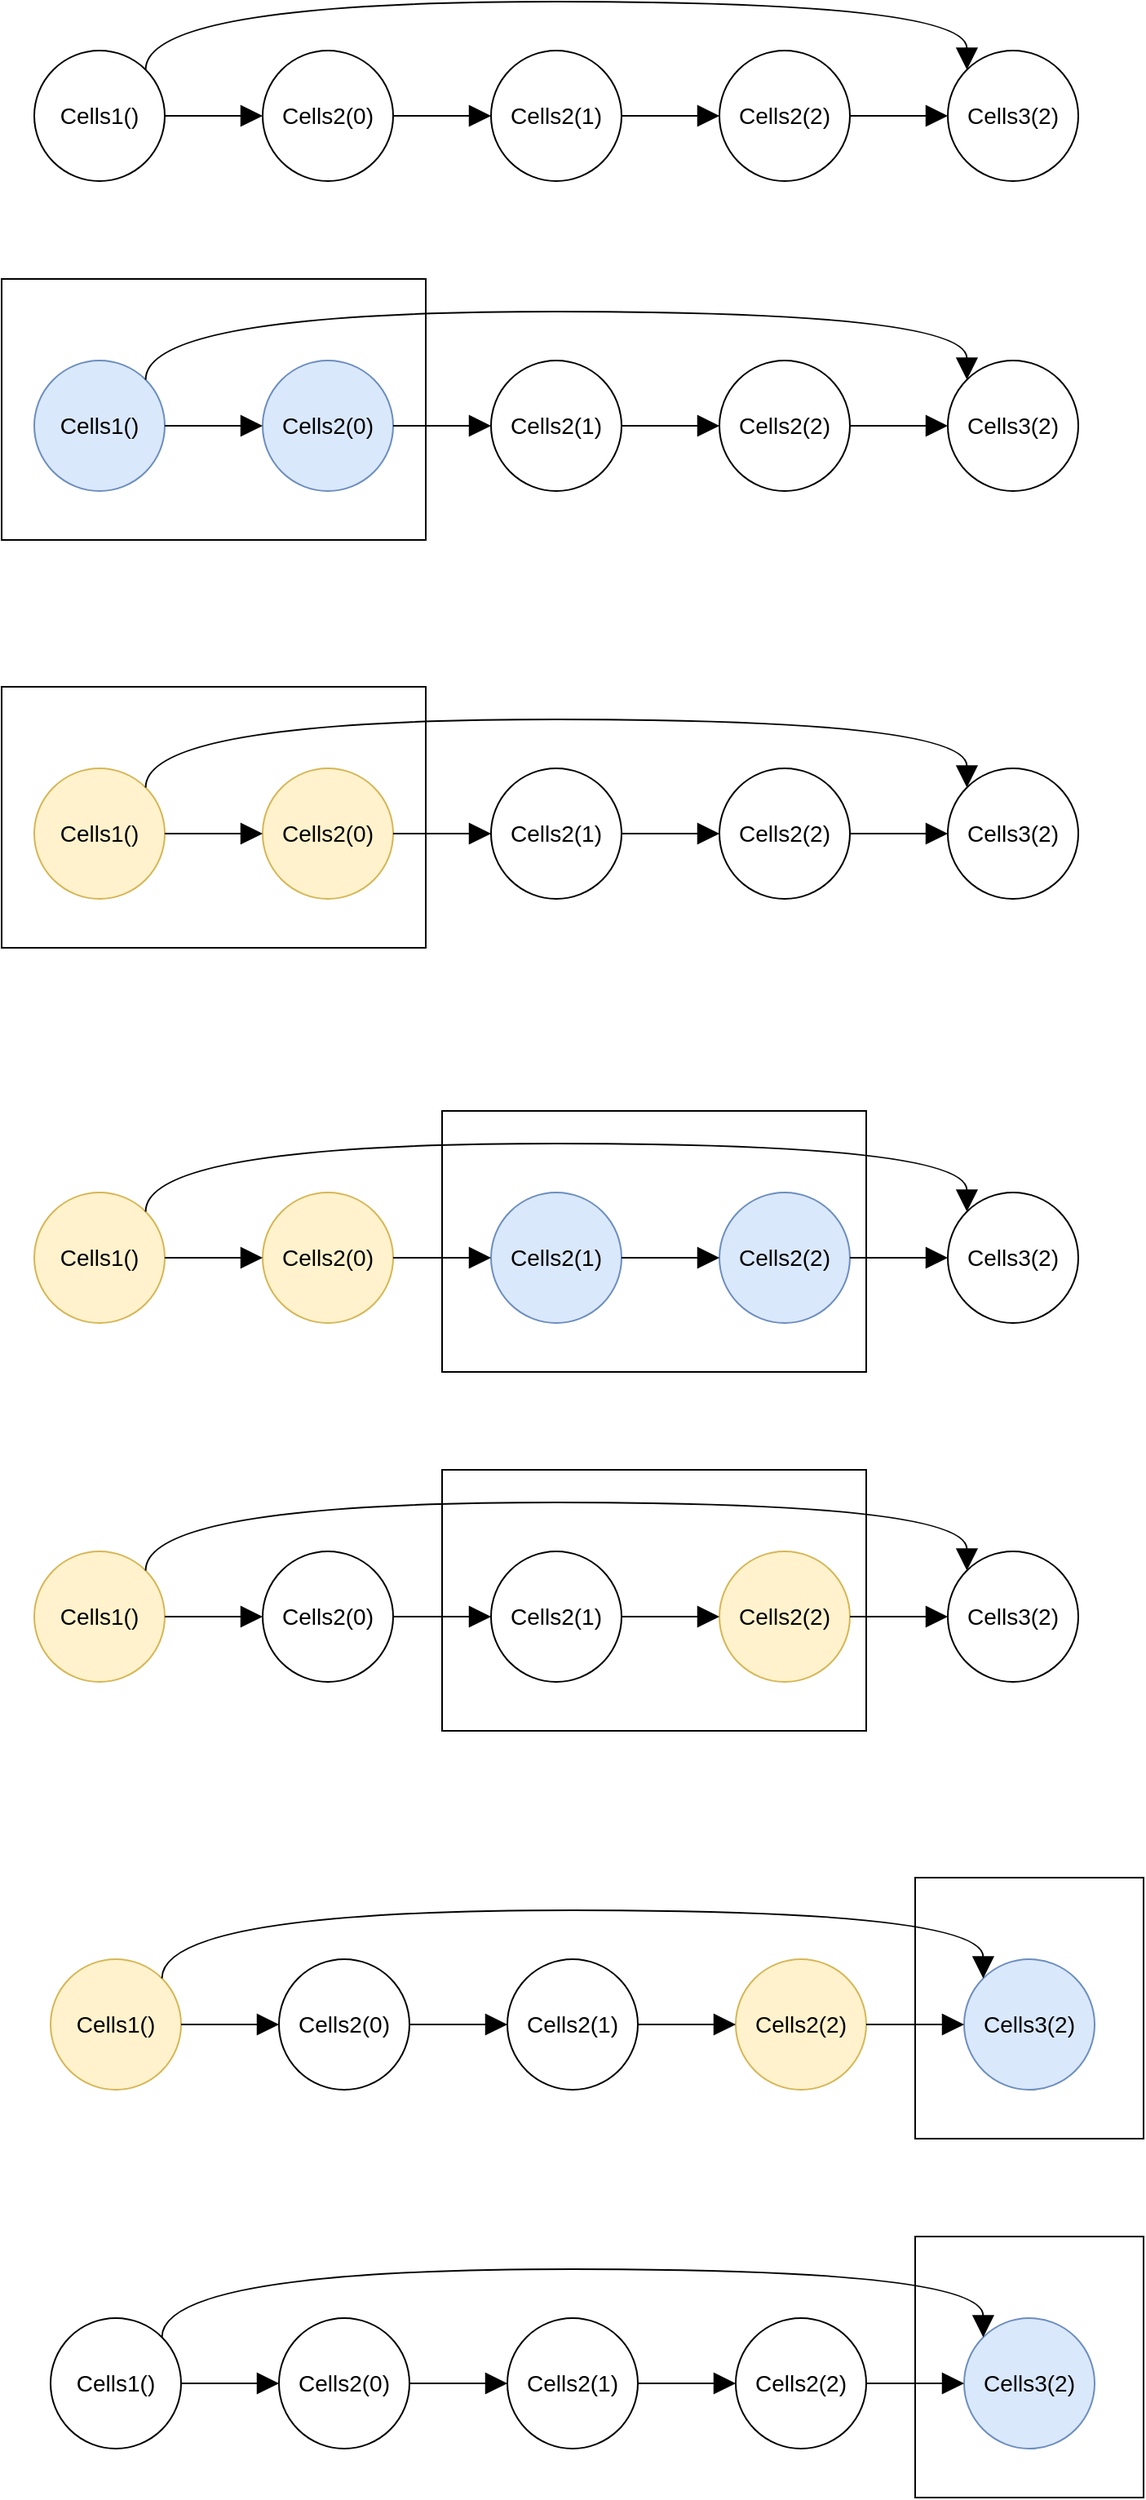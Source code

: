 <mxfile version="16.4.0" type="device"><diagram id="CfFDe_9oIwlneojgNPps" name="ページ1"><mxGraphModel dx="918" dy="854" grid="1" gridSize="10" guides="1" tooltips="1" connect="1" arrows="1" fold="1" page="1" pageScale="1" pageWidth="827" pageHeight="1169" math="0" shadow="0"><root><mxCell id="0"/><mxCell id="1" parent="0"/><mxCell id="phOwsP3cm74Ua1v7uFPG-32" value="" style="rounded=0;whiteSpace=wrap;html=1;fontSize=14;fillColor=none;" vertex="1" parent="1"><mxGeometry x="100" y="380" width="260" height="160" as="geometry"/></mxCell><mxCell id="phOwsP3cm74Ua1v7uFPG-1" value="&lt;font style=&quot;font-size: 14px&quot;&gt;Cells1()&lt;/font&gt;" style="ellipse;whiteSpace=wrap;html=1;aspect=fixed;" vertex="1" parent="1"><mxGeometry x="120" y="240" width="80" height="80" as="geometry"/></mxCell><mxCell id="phOwsP3cm74Ua1v7uFPG-2" value="&lt;font style=&quot;font-size: 14px&quot;&gt;Cells2(1)&lt;/font&gt;" style="ellipse;whiteSpace=wrap;html=1;aspect=fixed;" vertex="1" parent="1"><mxGeometry x="400" y="240" width="80" height="80" as="geometry"/></mxCell><mxCell id="phOwsP3cm74Ua1v7uFPG-5" value="&lt;font style=&quot;font-size: 14px&quot;&gt;Cells2(2)&lt;/font&gt;" style="ellipse;whiteSpace=wrap;html=1;aspect=fixed;" vertex="1" parent="1"><mxGeometry x="540" y="240" width="80" height="80" as="geometry"/></mxCell><mxCell id="phOwsP3cm74Ua1v7uFPG-6" value="&lt;font style=&quot;font-size: 14px&quot;&gt;Cells2(0)&lt;/font&gt;" style="ellipse;whiteSpace=wrap;html=1;aspect=fixed;" vertex="1" parent="1"><mxGeometry x="260" y="240" width="80" height="80" as="geometry"/></mxCell><mxCell id="phOwsP3cm74Ua1v7uFPG-7" value="&lt;font style=&quot;font-size: 14px&quot;&gt;Cells3(2)&lt;/font&gt;" style="ellipse;whiteSpace=wrap;html=1;aspect=fixed;" vertex="1" parent="1"><mxGeometry x="680" y="240" width="80" height="80" as="geometry"/></mxCell><mxCell id="phOwsP3cm74Ua1v7uFPG-8" value="" style="endArrow=block;html=1;rounded=0;fontSize=14;exitX=1;exitY=0.5;exitDx=0;exitDy=0;entryX=0;entryY=0.5;entryDx=0;entryDy=0;endFill=1;endSize=11;" edge="1" parent="1" source="phOwsP3cm74Ua1v7uFPG-1" target="phOwsP3cm74Ua1v7uFPG-6"><mxGeometry width="50" height="50" relative="1" as="geometry"><mxPoint x="220" y="300" as="sourcePoint"/><mxPoint x="270" y="250" as="targetPoint"/></mxGeometry></mxCell><mxCell id="phOwsP3cm74Ua1v7uFPG-10" value="" style="endArrow=block;html=1;rounded=0;fontSize=14;endFill=1;endSize=11;entryX=0;entryY=0.5;entryDx=0;entryDy=0;exitX=1;exitY=0.5;exitDx=0;exitDy=0;" edge="1" parent="1" source="phOwsP3cm74Ua1v7uFPG-6" target="phOwsP3cm74Ua1v7uFPG-2"><mxGeometry width="50" height="50" relative="1" as="geometry"><mxPoint x="340" y="280" as="sourcePoint"/><mxPoint x="400" y="280" as="targetPoint"/></mxGeometry></mxCell><mxCell id="phOwsP3cm74Ua1v7uFPG-11" value="" style="endArrow=block;html=1;rounded=0;fontSize=14;exitX=1;exitY=0.5;exitDx=0;exitDy=0;endFill=1;endSize=11;" edge="1" parent="1" source="phOwsP3cm74Ua1v7uFPG-2"><mxGeometry width="50" height="50" relative="1" as="geometry"><mxPoint x="220" y="300" as="sourcePoint"/><mxPoint x="540" y="280" as="targetPoint"/></mxGeometry></mxCell><mxCell id="phOwsP3cm74Ua1v7uFPG-12" value="" style="endArrow=block;html=1;rounded=0;fontSize=14;endFill=1;endSize=11;entryX=0;entryY=0.5;entryDx=0;entryDy=0;" edge="1" parent="1" source="phOwsP3cm74Ua1v7uFPG-5" target="phOwsP3cm74Ua1v7uFPG-7"><mxGeometry width="50" height="50" relative="1" as="geometry"><mxPoint x="490" y="380" as="sourcePoint"/><mxPoint x="550" y="290" as="targetPoint"/></mxGeometry></mxCell><mxCell id="phOwsP3cm74Ua1v7uFPG-21" value="" style="endArrow=block;html=1;rounded=0;fontSize=14;endFill=1;endSize=11;entryX=0;entryY=0;entryDx=0;entryDy=0;exitX=1;exitY=0;exitDx=0;exitDy=0;edgeStyle=orthogonalEdgeStyle;curved=1;" edge="1" parent="1" source="phOwsP3cm74Ua1v7uFPG-1" target="phOwsP3cm74Ua1v7uFPG-7"><mxGeometry width="50" height="50" relative="1" as="geometry"><mxPoint x="350" y="290" as="sourcePoint"/><mxPoint x="410" y="290" as="targetPoint"/><Array as="points"><mxPoint x="188" y="210"/><mxPoint x="692" y="210"/></Array></mxGeometry></mxCell><mxCell id="phOwsP3cm74Ua1v7uFPG-22" value="&lt;font style=&quot;font-size: 14px&quot;&gt;Cells1()&lt;/font&gt;" style="ellipse;whiteSpace=wrap;html=1;aspect=fixed;fillColor=#dae8fc;strokeColor=#6c8ebf;" vertex="1" parent="1"><mxGeometry x="120" y="430" width="80" height="80" as="geometry"/></mxCell><mxCell id="phOwsP3cm74Ua1v7uFPG-23" value="&lt;font style=&quot;font-size: 14px&quot;&gt;Cells2(1)&lt;/font&gt;" style="ellipse;whiteSpace=wrap;html=1;aspect=fixed;" vertex="1" parent="1"><mxGeometry x="400" y="430" width="80" height="80" as="geometry"/></mxCell><mxCell id="phOwsP3cm74Ua1v7uFPG-24" value="&lt;font style=&quot;font-size: 14px&quot;&gt;Cells2(2)&lt;/font&gt;" style="ellipse;whiteSpace=wrap;html=1;aspect=fixed;" vertex="1" parent="1"><mxGeometry x="540" y="430" width="80" height="80" as="geometry"/></mxCell><mxCell id="phOwsP3cm74Ua1v7uFPG-25" value="&lt;font style=&quot;font-size: 14px&quot;&gt;Cells2(0)&lt;/font&gt;" style="ellipse;whiteSpace=wrap;html=1;aspect=fixed;fillColor=#dae8fc;strokeColor=#6c8ebf;" vertex="1" parent="1"><mxGeometry x="260" y="430" width="80" height="80" as="geometry"/></mxCell><mxCell id="phOwsP3cm74Ua1v7uFPG-26" value="&lt;font style=&quot;font-size: 14px&quot;&gt;Cells3(2)&lt;/font&gt;" style="ellipse;whiteSpace=wrap;html=1;aspect=fixed;" vertex="1" parent="1"><mxGeometry x="680" y="430" width="80" height="80" as="geometry"/></mxCell><mxCell id="phOwsP3cm74Ua1v7uFPG-27" value="" style="endArrow=block;html=1;rounded=0;fontSize=14;exitX=1;exitY=0.5;exitDx=0;exitDy=0;entryX=0;entryY=0.5;entryDx=0;entryDy=0;endFill=1;endSize=11;" edge="1" parent="1" source="phOwsP3cm74Ua1v7uFPG-22" target="phOwsP3cm74Ua1v7uFPG-25"><mxGeometry width="50" height="50" relative="1" as="geometry"><mxPoint x="220" y="490" as="sourcePoint"/><mxPoint x="270" y="440" as="targetPoint"/></mxGeometry></mxCell><mxCell id="phOwsP3cm74Ua1v7uFPG-28" value="" style="endArrow=block;html=1;rounded=0;fontSize=14;endFill=1;endSize=11;entryX=0;entryY=0.5;entryDx=0;entryDy=0;exitX=1;exitY=0.5;exitDx=0;exitDy=0;" edge="1" parent="1" source="phOwsP3cm74Ua1v7uFPG-25" target="phOwsP3cm74Ua1v7uFPG-23"><mxGeometry width="50" height="50" relative="1" as="geometry"><mxPoint x="340" y="470" as="sourcePoint"/><mxPoint x="400" y="470" as="targetPoint"/></mxGeometry></mxCell><mxCell id="phOwsP3cm74Ua1v7uFPG-29" value="" style="endArrow=block;html=1;rounded=0;fontSize=14;exitX=1;exitY=0.5;exitDx=0;exitDy=0;endFill=1;endSize=11;" edge="1" parent="1" source="phOwsP3cm74Ua1v7uFPG-23"><mxGeometry width="50" height="50" relative="1" as="geometry"><mxPoint x="220" y="490" as="sourcePoint"/><mxPoint x="540" y="470" as="targetPoint"/></mxGeometry></mxCell><mxCell id="phOwsP3cm74Ua1v7uFPG-30" value="" style="endArrow=block;html=1;rounded=0;fontSize=14;endFill=1;endSize=11;entryX=0;entryY=0.5;entryDx=0;entryDy=0;" edge="1" parent="1" source="phOwsP3cm74Ua1v7uFPG-24" target="phOwsP3cm74Ua1v7uFPG-26"><mxGeometry width="50" height="50" relative="1" as="geometry"><mxPoint x="490" y="570" as="sourcePoint"/><mxPoint x="550" y="480" as="targetPoint"/></mxGeometry></mxCell><mxCell id="phOwsP3cm74Ua1v7uFPG-31" value="" style="endArrow=block;html=1;rounded=0;fontSize=14;endFill=1;endSize=11;entryX=0;entryY=0;entryDx=0;entryDy=0;exitX=1;exitY=0;exitDx=0;exitDy=0;edgeStyle=orthogonalEdgeStyle;curved=1;" edge="1" parent="1" source="phOwsP3cm74Ua1v7uFPG-22" target="phOwsP3cm74Ua1v7uFPG-26"><mxGeometry width="50" height="50" relative="1" as="geometry"><mxPoint x="350" y="480" as="sourcePoint"/><mxPoint x="410" y="480" as="targetPoint"/><Array as="points"><mxPoint x="188" y="400"/><mxPoint x="692" y="400"/></Array></mxGeometry></mxCell><mxCell id="phOwsP3cm74Ua1v7uFPG-33" value="" style="rounded=0;whiteSpace=wrap;html=1;fontSize=14;fillColor=none;" vertex="1" parent="1"><mxGeometry x="100" y="630" width="260" height="160" as="geometry"/></mxCell><mxCell id="phOwsP3cm74Ua1v7uFPG-34" value="&lt;font style=&quot;font-size: 14px&quot;&gt;Cells1()&lt;/font&gt;" style="ellipse;whiteSpace=wrap;html=1;aspect=fixed;fillColor=#fff2cc;strokeColor=#d6b656;" vertex="1" parent="1"><mxGeometry x="120" y="680" width="80" height="80" as="geometry"/></mxCell><mxCell id="phOwsP3cm74Ua1v7uFPG-35" value="&lt;font style=&quot;font-size: 14px&quot;&gt;Cells2(1)&lt;/font&gt;" style="ellipse;whiteSpace=wrap;html=1;aspect=fixed;" vertex="1" parent="1"><mxGeometry x="400" y="680" width="80" height="80" as="geometry"/></mxCell><mxCell id="phOwsP3cm74Ua1v7uFPG-36" value="&lt;font style=&quot;font-size: 14px&quot;&gt;Cells2(2)&lt;/font&gt;" style="ellipse;whiteSpace=wrap;html=1;aspect=fixed;" vertex="1" parent="1"><mxGeometry x="540" y="680" width="80" height="80" as="geometry"/></mxCell><mxCell id="phOwsP3cm74Ua1v7uFPG-37" value="&lt;font style=&quot;font-size: 14px&quot;&gt;Cells2(0)&lt;/font&gt;" style="ellipse;whiteSpace=wrap;html=1;aspect=fixed;fillColor=#fff2cc;strokeColor=#d6b656;" vertex="1" parent="1"><mxGeometry x="260" y="680" width="80" height="80" as="geometry"/></mxCell><mxCell id="phOwsP3cm74Ua1v7uFPG-38" value="&lt;font style=&quot;font-size: 14px&quot;&gt;Cells3(2)&lt;/font&gt;" style="ellipse;whiteSpace=wrap;html=1;aspect=fixed;" vertex="1" parent="1"><mxGeometry x="680" y="680" width="80" height="80" as="geometry"/></mxCell><mxCell id="phOwsP3cm74Ua1v7uFPG-39" value="" style="endArrow=block;html=1;rounded=0;fontSize=14;exitX=1;exitY=0.5;exitDx=0;exitDy=0;entryX=0;entryY=0.5;entryDx=0;entryDy=0;endFill=1;endSize=11;" edge="1" parent="1" source="phOwsP3cm74Ua1v7uFPG-34" target="phOwsP3cm74Ua1v7uFPG-37"><mxGeometry width="50" height="50" relative="1" as="geometry"><mxPoint x="220" y="740" as="sourcePoint"/><mxPoint x="270" y="690" as="targetPoint"/></mxGeometry></mxCell><mxCell id="phOwsP3cm74Ua1v7uFPG-40" value="" style="endArrow=block;html=1;rounded=0;fontSize=14;endFill=1;endSize=11;entryX=0;entryY=0.5;entryDx=0;entryDy=0;exitX=1;exitY=0.5;exitDx=0;exitDy=0;" edge="1" parent="1" source="phOwsP3cm74Ua1v7uFPG-37" target="phOwsP3cm74Ua1v7uFPG-35"><mxGeometry width="50" height="50" relative="1" as="geometry"><mxPoint x="340" y="720" as="sourcePoint"/><mxPoint x="400" y="720" as="targetPoint"/></mxGeometry></mxCell><mxCell id="phOwsP3cm74Ua1v7uFPG-41" value="" style="endArrow=block;html=1;rounded=0;fontSize=14;exitX=1;exitY=0.5;exitDx=0;exitDy=0;endFill=1;endSize=11;" edge="1" parent="1" source="phOwsP3cm74Ua1v7uFPG-35"><mxGeometry width="50" height="50" relative="1" as="geometry"><mxPoint x="220" y="740" as="sourcePoint"/><mxPoint x="540" y="720" as="targetPoint"/></mxGeometry></mxCell><mxCell id="phOwsP3cm74Ua1v7uFPG-42" value="" style="endArrow=block;html=1;rounded=0;fontSize=14;endFill=1;endSize=11;entryX=0;entryY=0.5;entryDx=0;entryDy=0;" edge="1" parent="1" source="phOwsP3cm74Ua1v7uFPG-36" target="phOwsP3cm74Ua1v7uFPG-38"><mxGeometry width="50" height="50" relative="1" as="geometry"><mxPoint x="490" y="820" as="sourcePoint"/><mxPoint x="550" y="730" as="targetPoint"/></mxGeometry></mxCell><mxCell id="phOwsP3cm74Ua1v7uFPG-43" value="" style="endArrow=block;html=1;rounded=0;fontSize=14;endFill=1;endSize=11;entryX=0;entryY=0;entryDx=0;entryDy=0;exitX=1;exitY=0;exitDx=0;exitDy=0;edgeStyle=orthogonalEdgeStyle;curved=1;" edge="1" parent="1" source="phOwsP3cm74Ua1v7uFPG-34" target="phOwsP3cm74Ua1v7uFPG-38"><mxGeometry width="50" height="50" relative="1" as="geometry"><mxPoint x="350" y="730" as="sourcePoint"/><mxPoint x="410" y="730" as="targetPoint"/><Array as="points"><mxPoint x="188" y="650"/><mxPoint x="692" y="650"/></Array></mxGeometry></mxCell><mxCell id="phOwsP3cm74Ua1v7uFPG-44" value="" style="rounded=0;whiteSpace=wrap;html=1;fontSize=14;fillColor=none;" vertex="1" parent="1"><mxGeometry x="370" y="890" width="260" height="160" as="geometry"/></mxCell><mxCell id="phOwsP3cm74Ua1v7uFPG-45" value="&lt;font style=&quot;font-size: 14px&quot;&gt;Cells1()&lt;/font&gt;" style="ellipse;whiteSpace=wrap;html=1;aspect=fixed;fillColor=#fff2cc;strokeColor=#d6b656;" vertex="1" parent="1"><mxGeometry x="120" y="940" width="80" height="80" as="geometry"/></mxCell><mxCell id="phOwsP3cm74Ua1v7uFPG-46" value="&lt;font style=&quot;font-size: 14px&quot;&gt;Cells2(1)&lt;/font&gt;" style="ellipse;whiteSpace=wrap;html=1;aspect=fixed;fillColor=#dae8fc;strokeColor=#6c8ebf;" vertex="1" parent="1"><mxGeometry x="400" y="940" width="80" height="80" as="geometry"/></mxCell><mxCell id="phOwsP3cm74Ua1v7uFPG-47" value="&lt;font style=&quot;font-size: 14px&quot;&gt;Cells2(2)&lt;/font&gt;" style="ellipse;whiteSpace=wrap;html=1;aspect=fixed;fillColor=#dae8fc;strokeColor=#6c8ebf;" vertex="1" parent="1"><mxGeometry x="540" y="940" width="80" height="80" as="geometry"/></mxCell><mxCell id="phOwsP3cm74Ua1v7uFPG-48" value="&lt;font style=&quot;font-size: 14px&quot;&gt;Cells2(0)&lt;/font&gt;" style="ellipse;whiteSpace=wrap;html=1;aspect=fixed;fillColor=#fff2cc;strokeColor=#d6b656;" vertex="1" parent="1"><mxGeometry x="260" y="940" width="80" height="80" as="geometry"/></mxCell><mxCell id="phOwsP3cm74Ua1v7uFPG-49" value="&lt;font style=&quot;font-size: 14px&quot;&gt;Cells3(2)&lt;/font&gt;" style="ellipse;whiteSpace=wrap;html=1;aspect=fixed;" vertex="1" parent="1"><mxGeometry x="680" y="940" width="80" height="80" as="geometry"/></mxCell><mxCell id="phOwsP3cm74Ua1v7uFPG-50" value="" style="endArrow=block;html=1;rounded=0;fontSize=14;exitX=1;exitY=0.5;exitDx=0;exitDy=0;entryX=0;entryY=0.5;entryDx=0;entryDy=0;endFill=1;endSize=11;" edge="1" parent="1" source="phOwsP3cm74Ua1v7uFPG-45" target="phOwsP3cm74Ua1v7uFPG-48"><mxGeometry width="50" height="50" relative="1" as="geometry"><mxPoint x="220" y="1000" as="sourcePoint"/><mxPoint x="270" y="950" as="targetPoint"/></mxGeometry></mxCell><mxCell id="phOwsP3cm74Ua1v7uFPG-51" value="" style="endArrow=block;html=1;rounded=0;fontSize=14;endFill=1;endSize=11;entryX=0;entryY=0.5;entryDx=0;entryDy=0;exitX=1;exitY=0.5;exitDx=0;exitDy=0;" edge="1" parent="1" source="phOwsP3cm74Ua1v7uFPG-48" target="phOwsP3cm74Ua1v7uFPG-46"><mxGeometry width="50" height="50" relative="1" as="geometry"><mxPoint x="340" y="980" as="sourcePoint"/><mxPoint x="400" y="980" as="targetPoint"/></mxGeometry></mxCell><mxCell id="phOwsP3cm74Ua1v7uFPG-52" value="" style="endArrow=block;html=1;rounded=0;fontSize=14;exitX=1;exitY=0.5;exitDx=0;exitDy=0;endFill=1;endSize=11;" edge="1" parent="1" source="phOwsP3cm74Ua1v7uFPG-46"><mxGeometry width="50" height="50" relative="1" as="geometry"><mxPoint x="220" y="1000" as="sourcePoint"/><mxPoint x="540" y="980" as="targetPoint"/></mxGeometry></mxCell><mxCell id="phOwsP3cm74Ua1v7uFPG-53" value="" style="endArrow=block;html=1;rounded=0;fontSize=14;endFill=1;endSize=11;entryX=0;entryY=0.5;entryDx=0;entryDy=0;" edge="1" parent="1" source="phOwsP3cm74Ua1v7uFPG-47" target="phOwsP3cm74Ua1v7uFPG-49"><mxGeometry width="50" height="50" relative="1" as="geometry"><mxPoint x="490" y="1080" as="sourcePoint"/><mxPoint x="550" y="990" as="targetPoint"/></mxGeometry></mxCell><mxCell id="phOwsP3cm74Ua1v7uFPG-54" value="" style="endArrow=block;html=1;rounded=0;fontSize=14;endFill=1;endSize=11;entryX=0;entryY=0;entryDx=0;entryDy=0;exitX=1;exitY=0;exitDx=0;exitDy=0;edgeStyle=orthogonalEdgeStyle;curved=1;" edge="1" parent="1" source="phOwsP3cm74Ua1v7uFPG-45" target="phOwsP3cm74Ua1v7uFPG-49"><mxGeometry width="50" height="50" relative="1" as="geometry"><mxPoint x="350" y="990" as="sourcePoint"/><mxPoint x="410" y="990" as="targetPoint"/><Array as="points"><mxPoint x="188" y="910"/><mxPoint x="692" y="910"/></Array></mxGeometry></mxCell><mxCell id="phOwsP3cm74Ua1v7uFPG-55" value="" style="rounded=0;whiteSpace=wrap;html=1;fontSize=14;fillColor=none;" vertex="1" parent="1"><mxGeometry x="370" y="1110" width="260" height="160" as="geometry"/></mxCell><mxCell id="phOwsP3cm74Ua1v7uFPG-56" value="&lt;font style=&quot;font-size: 14px&quot;&gt;Cells1()&lt;/font&gt;" style="ellipse;whiteSpace=wrap;html=1;aspect=fixed;fillColor=#fff2cc;strokeColor=#d6b656;" vertex="1" parent="1"><mxGeometry x="120" y="1160" width="80" height="80" as="geometry"/></mxCell><mxCell id="phOwsP3cm74Ua1v7uFPG-57" value="&lt;font style=&quot;font-size: 14px&quot;&gt;Cells2(1)&lt;/font&gt;" style="ellipse;whiteSpace=wrap;html=1;aspect=fixed;" vertex="1" parent="1"><mxGeometry x="400" y="1160" width="80" height="80" as="geometry"/></mxCell><mxCell id="phOwsP3cm74Ua1v7uFPG-58" value="&lt;font style=&quot;font-size: 14px&quot;&gt;Cells2(2)&lt;/font&gt;" style="ellipse;whiteSpace=wrap;html=1;aspect=fixed;fillColor=#fff2cc;strokeColor=#d6b656;" vertex="1" parent="1"><mxGeometry x="540" y="1160" width="80" height="80" as="geometry"/></mxCell><mxCell id="phOwsP3cm74Ua1v7uFPG-59" value="&lt;font style=&quot;font-size: 14px&quot;&gt;Cells2(0)&lt;/font&gt;" style="ellipse;whiteSpace=wrap;html=1;aspect=fixed;" vertex="1" parent="1"><mxGeometry x="260" y="1160" width="80" height="80" as="geometry"/></mxCell><mxCell id="phOwsP3cm74Ua1v7uFPG-60" value="&lt;font style=&quot;font-size: 14px&quot;&gt;Cells3(2)&lt;/font&gt;" style="ellipse;whiteSpace=wrap;html=1;aspect=fixed;" vertex="1" parent="1"><mxGeometry x="680" y="1160" width="80" height="80" as="geometry"/></mxCell><mxCell id="phOwsP3cm74Ua1v7uFPG-61" value="" style="endArrow=block;html=1;rounded=0;fontSize=14;exitX=1;exitY=0.5;exitDx=0;exitDy=0;entryX=0;entryY=0.5;entryDx=0;entryDy=0;endFill=1;endSize=11;" edge="1" parent="1" source="phOwsP3cm74Ua1v7uFPG-56" target="phOwsP3cm74Ua1v7uFPG-59"><mxGeometry width="50" height="50" relative="1" as="geometry"><mxPoint x="220" y="1220" as="sourcePoint"/><mxPoint x="270" y="1170" as="targetPoint"/></mxGeometry></mxCell><mxCell id="phOwsP3cm74Ua1v7uFPG-62" value="" style="endArrow=block;html=1;rounded=0;fontSize=14;endFill=1;endSize=11;entryX=0;entryY=0.5;entryDx=0;entryDy=0;exitX=1;exitY=0.5;exitDx=0;exitDy=0;" edge="1" parent="1" source="phOwsP3cm74Ua1v7uFPG-59" target="phOwsP3cm74Ua1v7uFPG-57"><mxGeometry width="50" height="50" relative="1" as="geometry"><mxPoint x="340" y="1200" as="sourcePoint"/><mxPoint x="400" y="1200" as="targetPoint"/></mxGeometry></mxCell><mxCell id="phOwsP3cm74Ua1v7uFPG-63" value="" style="endArrow=block;html=1;rounded=0;fontSize=14;exitX=1;exitY=0.5;exitDx=0;exitDy=0;endFill=1;endSize=11;" edge="1" parent="1" source="phOwsP3cm74Ua1v7uFPG-57"><mxGeometry width="50" height="50" relative="1" as="geometry"><mxPoint x="220" y="1220" as="sourcePoint"/><mxPoint x="540" y="1200.0" as="targetPoint"/></mxGeometry></mxCell><mxCell id="phOwsP3cm74Ua1v7uFPG-64" value="" style="endArrow=block;html=1;rounded=0;fontSize=14;endFill=1;endSize=11;entryX=0;entryY=0.5;entryDx=0;entryDy=0;" edge="1" parent="1" source="phOwsP3cm74Ua1v7uFPG-58" target="phOwsP3cm74Ua1v7uFPG-60"><mxGeometry width="50" height="50" relative="1" as="geometry"><mxPoint x="490" y="1300" as="sourcePoint"/><mxPoint x="550" y="1210" as="targetPoint"/></mxGeometry></mxCell><mxCell id="phOwsP3cm74Ua1v7uFPG-65" value="" style="endArrow=block;html=1;rounded=0;fontSize=14;endFill=1;endSize=11;entryX=0;entryY=0;entryDx=0;entryDy=0;exitX=1;exitY=0;exitDx=0;exitDy=0;edgeStyle=orthogonalEdgeStyle;curved=1;" edge="1" parent="1" source="phOwsP3cm74Ua1v7uFPG-56" target="phOwsP3cm74Ua1v7uFPG-60"><mxGeometry width="50" height="50" relative="1" as="geometry"><mxPoint x="350" y="1210" as="sourcePoint"/><mxPoint x="410" y="1210" as="targetPoint"/><Array as="points"><mxPoint x="188" y="1130"/><mxPoint x="692" y="1130"/></Array></mxGeometry></mxCell><mxCell id="phOwsP3cm74Ua1v7uFPG-66" value="" style="rounded=0;whiteSpace=wrap;html=1;fontSize=14;fillColor=none;" vertex="1" parent="1"><mxGeometry x="660" y="1360" width="140" height="160" as="geometry"/></mxCell><mxCell id="phOwsP3cm74Ua1v7uFPG-67" value="&lt;font style=&quot;font-size: 14px&quot;&gt;Cells1()&lt;/font&gt;" style="ellipse;whiteSpace=wrap;html=1;aspect=fixed;fillColor=#fff2cc;strokeColor=#d6b656;" vertex="1" parent="1"><mxGeometry x="130" y="1410" width="80" height="80" as="geometry"/></mxCell><mxCell id="phOwsP3cm74Ua1v7uFPG-68" value="&lt;font style=&quot;font-size: 14px&quot;&gt;Cells2(1)&lt;/font&gt;" style="ellipse;whiteSpace=wrap;html=1;aspect=fixed;" vertex="1" parent="1"><mxGeometry x="410" y="1410" width="80" height="80" as="geometry"/></mxCell><mxCell id="phOwsP3cm74Ua1v7uFPG-69" value="&lt;font style=&quot;font-size: 14px&quot;&gt;Cells2(2)&lt;/font&gt;" style="ellipse;whiteSpace=wrap;html=1;aspect=fixed;fillColor=#fff2cc;strokeColor=#d6b656;" vertex="1" parent="1"><mxGeometry x="550" y="1410" width="80" height="80" as="geometry"/></mxCell><mxCell id="phOwsP3cm74Ua1v7uFPG-70" value="&lt;font style=&quot;font-size: 14px&quot;&gt;Cells2(0)&lt;/font&gt;" style="ellipse;whiteSpace=wrap;html=1;aspect=fixed;" vertex="1" parent="1"><mxGeometry x="270" y="1410" width="80" height="80" as="geometry"/></mxCell><mxCell id="phOwsP3cm74Ua1v7uFPG-71" value="&lt;font style=&quot;font-size: 14px&quot;&gt;Cells3(2)&lt;/font&gt;" style="ellipse;whiteSpace=wrap;html=1;aspect=fixed;fillColor=#dae8fc;strokeColor=#6c8ebf;" vertex="1" parent="1"><mxGeometry x="690" y="1410" width="80" height="80" as="geometry"/></mxCell><mxCell id="phOwsP3cm74Ua1v7uFPG-72" value="" style="endArrow=block;html=1;rounded=0;fontSize=14;exitX=1;exitY=0.5;exitDx=0;exitDy=0;entryX=0;entryY=0.5;entryDx=0;entryDy=0;endFill=1;endSize=11;" edge="1" parent="1" source="phOwsP3cm74Ua1v7uFPG-67" target="phOwsP3cm74Ua1v7uFPG-70"><mxGeometry width="50" height="50" relative="1" as="geometry"><mxPoint x="230" y="1470" as="sourcePoint"/><mxPoint x="280" y="1420" as="targetPoint"/></mxGeometry></mxCell><mxCell id="phOwsP3cm74Ua1v7uFPG-73" value="" style="endArrow=block;html=1;rounded=0;fontSize=14;endFill=1;endSize=11;entryX=0;entryY=0.5;entryDx=0;entryDy=0;exitX=1;exitY=0.5;exitDx=0;exitDy=0;" edge="1" parent="1" source="phOwsP3cm74Ua1v7uFPG-70" target="phOwsP3cm74Ua1v7uFPG-68"><mxGeometry width="50" height="50" relative="1" as="geometry"><mxPoint x="350" y="1450" as="sourcePoint"/><mxPoint x="410" y="1450" as="targetPoint"/></mxGeometry></mxCell><mxCell id="phOwsP3cm74Ua1v7uFPG-74" value="" style="endArrow=block;html=1;rounded=0;fontSize=14;exitX=1;exitY=0.5;exitDx=0;exitDy=0;endFill=1;endSize=11;" edge="1" parent="1" source="phOwsP3cm74Ua1v7uFPG-68"><mxGeometry width="50" height="50" relative="1" as="geometry"><mxPoint x="230" y="1470" as="sourcePoint"/><mxPoint x="550" y="1450" as="targetPoint"/></mxGeometry></mxCell><mxCell id="phOwsP3cm74Ua1v7uFPG-75" value="" style="endArrow=block;html=1;rounded=0;fontSize=14;endFill=1;endSize=11;entryX=0;entryY=0.5;entryDx=0;entryDy=0;" edge="1" parent="1" source="phOwsP3cm74Ua1v7uFPG-69" target="phOwsP3cm74Ua1v7uFPG-71"><mxGeometry width="50" height="50" relative="1" as="geometry"><mxPoint x="500" y="1550" as="sourcePoint"/><mxPoint x="560" y="1460" as="targetPoint"/></mxGeometry></mxCell><mxCell id="phOwsP3cm74Ua1v7uFPG-76" value="" style="endArrow=block;html=1;rounded=0;fontSize=14;endFill=1;endSize=11;entryX=0;entryY=0;entryDx=0;entryDy=0;exitX=1;exitY=0;exitDx=0;exitDy=0;edgeStyle=orthogonalEdgeStyle;curved=1;" edge="1" parent="1" source="phOwsP3cm74Ua1v7uFPG-67" target="phOwsP3cm74Ua1v7uFPG-71"><mxGeometry width="50" height="50" relative="1" as="geometry"><mxPoint x="360" y="1460" as="sourcePoint"/><mxPoint x="420" y="1460" as="targetPoint"/><Array as="points"><mxPoint x="198" y="1380"/><mxPoint x="702" y="1380"/></Array></mxGeometry></mxCell><mxCell id="phOwsP3cm74Ua1v7uFPG-77" value="" style="rounded=0;whiteSpace=wrap;html=1;fontSize=14;fillColor=none;" vertex="1" parent="1"><mxGeometry x="660" y="1580" width="140" height="160" as="geometry"/></mxCell><mxCell id="phOwsP3cm74Ua1v7uFPG-78" value="&lt;font style=&quot;font-size: 14px&quot;&gt;Cells1()&lt;/font&gt;" style="ellipse;whiteSpace=wrap;html=1;aspect=fixed;" vertex="1" parent="1"><mxGeometry x="130" y="1630" width="80" height="80" as="geometry"/></mxCell><mxCell id="phOwsP3cm74Ua1v7uFPG-79" value="&lt;font style=&quot;font-size: 14px&quot;&gt;Cells2(1)&lt;/font&gt;" style="ellipse;whiteSpace=wrap;html=1;aspect=fixed;" vertex="1" parent="1"><mxGeometry x="410" y="1630" width="80" height="80" as="geometry"/></mxCell><mxCell id="phOwsP3cm74Ua1v7uFPG-80" value="&lt;font style=&quot;font-size: 14px&quot;&gt;Cells2(2)&lt;/font&gt;" style="ellipse;whiteSpace=wrap;html=1;aspect=fixed;" vertex="1" parent="1"><mxGeometry x="550" y="1630" width="80" height="80" as="geometry"/></mxCell><mxCell id="phOwsP3cm74Ua1v7uFPG-81" value="&lt;font style=&quot;font-size: 14px&quot;&gt;Cells2(0)&lt;/font&gt;" style="ellipse;whiteSpace=wrap;html=1;aspect=fixed;" vertex="1" parent="1"><mxGeometry x="270" y="1630" width="80" height="80" as="geometry"/></mxCell><mxCell id="phOwsP3cm74Ua1v7uFPG-82" value="&lt;font style=&quot;font-size: 14px&quot;&gt;Cells3(2)&lt;/font&gt;" style="ellipse;whiteSpace=wrap;html=1;aspect=fixed;fillColor=#dae8fc;strokeColor=#6c8ebf;" vertex="1" parent="1"><mxGeometry x="690" y="1630" width="80" height="80" as="geometry"/></mxCell><mxCell id="phOwsP3cm74Ua1v7uFPG-83" value="" style="endArrow=block;html=1;rounded=0;fontSize=14;exitX=1;exitY=0.5;exitDx=0;exitDy=0;entryX=0;entryY=0.5;entryDx=0;entryDy=0;endFill=1;endSize=11;" edge="1" parent="1" source="phOwsP3cm74Ua1v7uFPG-78" target="phOwsP3cm74Ua1v7uFPG-81"><mxGeometry width="50" height="50" relative="1" as="geometry"><mxPoint x="230" y="1690" as="sourcePoint"/><mxPoint x="280" y="1640" as="targetPoint"/></mxGeometry></mxCell><mxCell id="phOwsP3cm74Ua1v7uFPG-84" value="" style="endArrow=block;html=1;rounded=0;fontSize=14;endFill=1;endSize=11;entryX=0;entryY=0.5;entryDx=0;entryDy=0;exitX=1;exitY=0.5;exitDx=0;exitDy=0;" edge="1" parent="1" source="phOwsP3cm74Ua1v7uFPG-81" target="phOwsP3cm74Ua1v7uFPG-79"><mxGeometry width="50" height="50" relative="1" as="geometry"><mxPoint x="350" y="1670" as="sourcePoint"/><mxPoint x="410" y="1670" as="targetPoint"/></mxGeometry></mxCell><mxCell id="phOwsP3cm74Ua1v7uFPG-85" value="" style="endArrow=block;html=1;rounded=0;fontSize=14;exitX=1;exitY=0.5;exitDx=0;exitDy=0;endFill=1;endSize=11;" edge="1" parent="1" source="phOwsP3cm74Ua1v7uFPG-79"><mxGeometry width="50" height="50" relative="1" as="geometry"><mxPoint x="230" y="1690" as="sourcePoint"/><mxPoint x="550" y="1670" as="targetPoint"/></mxGeometry></mxCell><mxCell id="phOwsP3cm74Ua1v7uFPG-86" value="" style="endArrow=block;html=1;rounded=0;fontSize=14;endFill=1;endSize=11;entryX=0;entryY=0.5;entryDx=0;entryDy=0;" edge="1" parent="1" source="phOwsP3cm74Ua1v7uFPG-80" target="phOwsP3cm74Ua1v7uFPG-82"><mxGeometry width="50" height="50" relative="1" as="geometry"><mxPoint x="500" y="1770" as="sourcePoint"/><mxPoint x="560" y="1680" as="targetPoint"/></mxGeometry></mxCell><mxCell id="phOwsP3cm74Ua1v7uFPG-87" value="" style="endArrow=block;html=1;rounded=0;fontSize=14;endFill=1;endSize=11;entryX=0;entryY=0;entryDx=0;entryDy=0;exitX=1;exitY=0;exitDx=0;exitDy=0;edgeStyle=orthogonalEdgeStyle;curved=1;" edge="1" parent="1" source="phOwsP3cm74Ua1v7uFPG-78" target="phOwsP3cm74Ua1v7uFPG-82"><mxGeometry width="50" height="50" relative="1" as="geometry"><mxPoint x="360" y="1680" as="sourcePoint"/><mxPoint x="420" y="1680" as="targetPoint"/><Array as="points"><mxPoint x="198" y="1600"/><mxPoint x="702" y="1600"/></Array></mxGeometry></mxCell></root></mxGraphModel></diagram></mxfile>